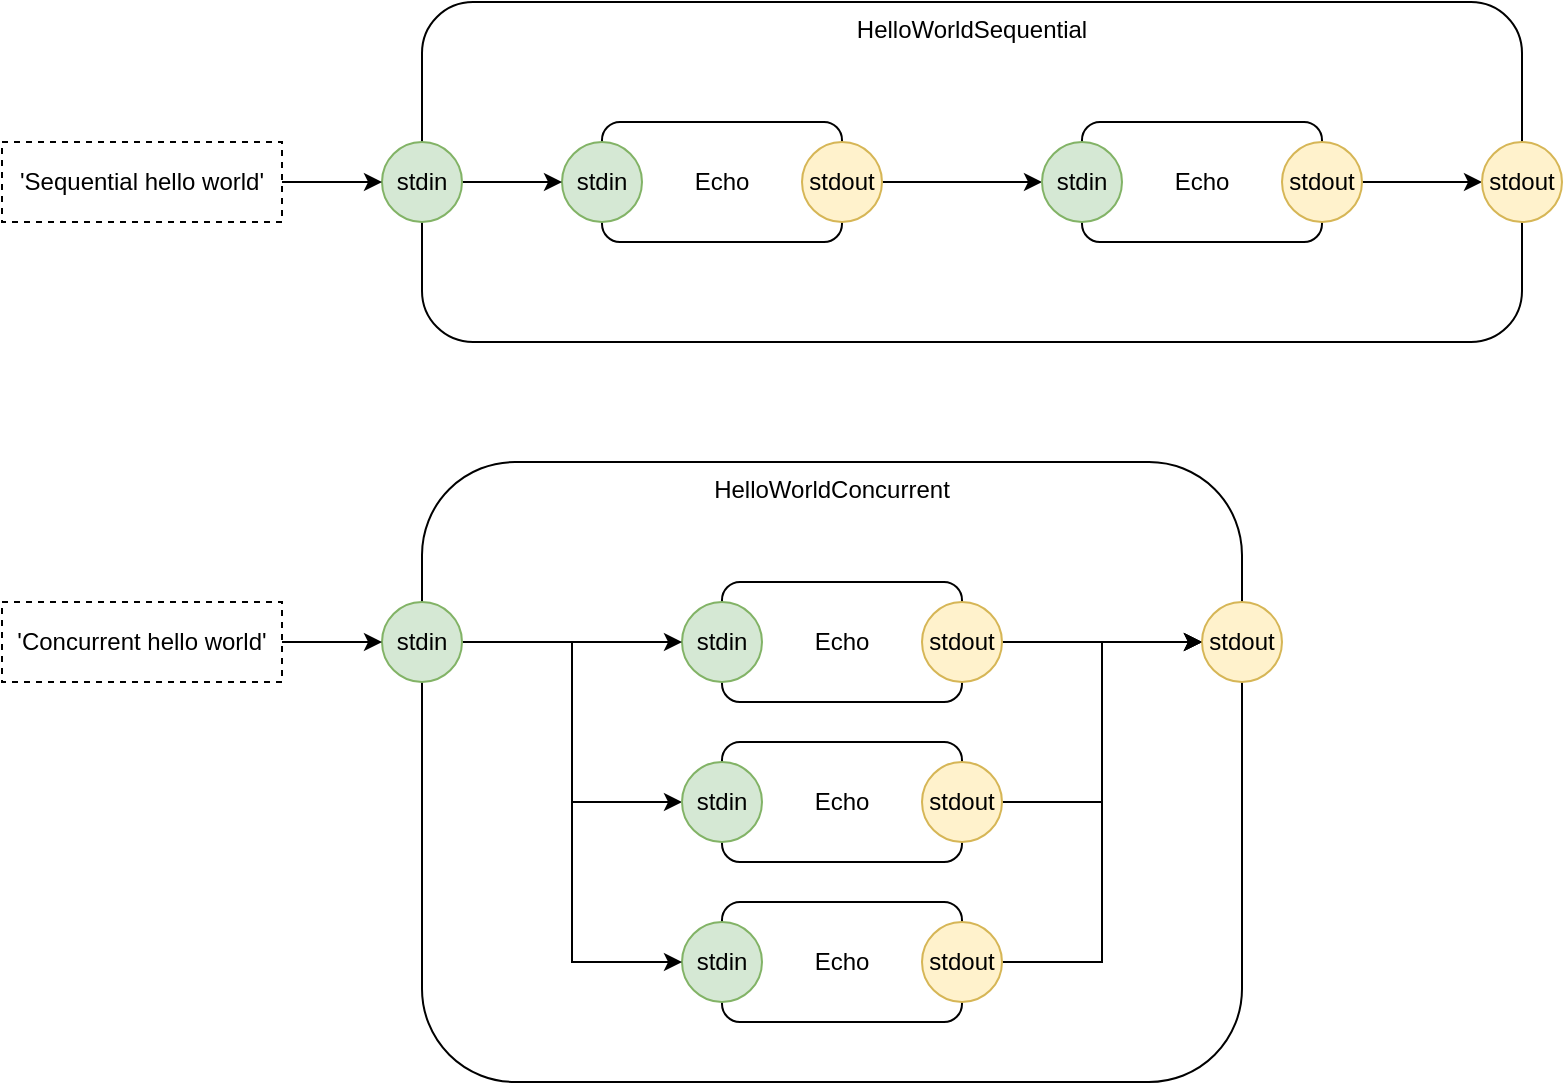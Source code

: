 <mxfile version="14.6.13" type="device" pages="7"><diagram name="Test" id="S9qWUdndKmgyGcqZXETM"><mxGraphModel dx="1106" dy="790" grid="1" gridSize="10" guides="1" tooltips="1" connect="1" arrows="1" fold="1" page="1" pageScale="1" pageWidth="1100" pageHeight="850" math="0" shadow="0"><root><mxCell id="S7GzD4bMbVer5dLZxwZx-0"/><mxCell id="S7GzD4bMbVer5dLZxwZx-1" parent="S7GzD4bMbVer5dLZxwZx-0"/><mxCell id="S7GzD4bMbVer5dLZxwZx-2" value="HelloWorldSequential" style="rounded=1;whiteSpace=wrap;html=1;verticalAlign=top;" vertex="1" parent="S7GzD4bMbVer5dLZxwZx-1"><mxGeometry x="220" y="250" width="550" height="170" as="geometry"/></mxCell><mxCell id="S7GzD4bMbVer5dLZxwZx-3" value="Echo" style="rounded=1;whiteSpace=wrap;html=1;" vertex="1" parent="S7GzD4bMbVer5dLZxwZx-1"><mxGeometry x="310" y="310" width="120" height="60" as="geometry"/></mxCell><mxCell id="S7GzD4bMbVer5dLZxwZx-4" value="Echo" style="rounded=1;whiteSpace=wrap;html=1;" vertex="1" parent="S7GzD4bMbVer5dLZxwZx-1"><mxGeometry x="550" y="310" width="120" height="60" as="geometry"/></mxCell><mxCell id="S7GzD4bMbVer5dLZxwZx-5" style="edgeStyle=orthogonalEdgeStyle;rounded=0;orthogonalLoop=1;jettySize=auto;html=1;exitX=1;exitY=0.5;exitDx=0;exitDy=0;entryX=0;entryY=0.5;entryDx=0;entryDy=0;" edge="1" parent="S7GzD4bMbVer5dLZxwZx-1" source="S7GzD4bMbVer5dLZxwZx-6" target="S7GzD4bMbVer5dLZxwZx-7"><mxGeometry relative="1" as="geometry"/></mxCell><mxCell id="S7GzD4bMbVer5dLZxwZx-6" value="stdout" style="ellipse;whiteSpace=wrap;html=1;aspect=fixed;fillColor=#fff2cc;strokeColor=#d6b656;" vertex="1" parent="S7GzD4bMbVer5dLZxwZx-1"><mxGeometry x="410" y="320" width="40" height="40" as="geometry"/></mxCell><mxCell id="S7GzD4bMbVer5dLZxwZx-7" value="stdin" style="ellipse;whiteSpace=wrap;html=1;aspect=fixed;fillColor=#d5e8d4;strokeColor=#82b366;" vertex="1" parent="S7GzD4bMbVer5dLZxwZx-1"><mxGeometry x="530" y="320" width="40" height="40" as="geometry"/></mxCell><mxCell id="S7GzD4bMbVer5dLZxwZx-8" value="stdin" style="ellipse;whiteSpace=wrap;html=1;aspect=fixed;fillColor=#d5e8d4;strokeColor=#82b366;" vertex="1" parent="S7GzD4bMbVer5dLZxwZx-1"><mxGeometry x="290" y="320" width="40" height="40" as="geometry"/></mxCell><mxCell id="S7GzD4bMbVer5dLZxwZx-9" style="edgeStyle=orthogonalEdgeStyle;rounded=0;orthogonalLoop=1;jettySize=auto;html=1;exitX=1;exitY=0.5;exitDx=0;exitDy=0;" edge="1" parent="S7GzD4bMbVer5dLZxwZx-1" source="S7GzD4bMbVer5dLZxwZx-10" target="S7GzD4bMbVer5dLZxwZx-11"><mxGeometry relative="1" as="geometry"/></mxCell><mxCell id="S7GzD4bMbVer5dLZxwZx-10" value="stdout" style="ellipse;whiteSpace=wrap;html=1;aspect=fixed;fillColor=#fff2cc;strokeColor=#d6b656;" vertex="1" parent="S7GzD4bMbVer5dLZxwZx-1"><mxGeometry x="650" y="320" width="40" height="40" as="geometry"/></mxCell><mxCell id="S7GzD4bMbVer5dLZxwZx-11" value="stdout" style="ellipse;whiteSpace=wrap;html=1;aspect=fixed;fillColor=#fff2cc;strokeColor=#d6b656;" vertex="1" parent="S7GzD4bMbVer5dLZxwZx-1"><mxGeometry x="750" y="320" width="40" height="40" as="geometry"/></mxCell><mxCell id="S7GzD4bMbVer5dLZxwZx-12" style="edgeStyle=orthogonalEdgeStyle;rounded=0;orthogonalLoop=1;jettySize=auto;html=1;exitX=1;exitY=0.5;exitDx=0;exitDy=0;entryX=0;entryY=0.5;entryDx=0;entryDy=0;" edge="1" parent="S7GzD4bMbVer5dLZxwZx-1" source="S7GzD4bMbVer5dLZxwZx-13" target="S7GzD4bMbVer5dLZxwZx-8"><mxGeometry relative="1" as="geometry"/></mxCell><mxCell id="S7GzD4bMbVer5dLZxwZx-13" value="stdin" style="ellipse;whiteSpace=wrap;html=1;aspect=fixed;fillColor=#d5e8d4;strokeColor=#82b366;" vertex="1" parent="S7GzD4bMbVer5dLZxwZx-1"><mxGeometry x="200" y="320" width="40" height="40" as="geometry"/></mxCell><mxCell id="P8VuKuNqBrmYd4J6UpWU-1" style="edgeStyle=orthogonalEdgeStyle;rounded=0;orthogonalLoop=1;jettySize=auto;html=1;exitX=1;exitY=0.5;exitDx=0;exitDy=0;entryX=0;entryY=0.5;entryDx=0;entryDy=0;" edge="1" parent="S7GzD4bMbVer5dLZxwZx-1" source="P8VuKuNqBrmYd4J6UpWU-0" target="S7GzD4bMbVer5dLZxwZx-13"><mxGeometry relative="1" as="geometry"/></mxCell><mxCell id="P8VuKuNqBrmYd4J6UpWU-0" value="'Sequential hello world'" style="rounded=0;whiteSpace=wrap;html=1;dashed=1;" vertex="1" parent="S7GzD4bMbVer5dLZxwZx-1"><mxGeometry x="10" y="320" width="140" height="40" as="geometry"/></mxCell><mxCell id="E2Fxu0gTgoXCDyobXKmz-0" value="HelloWorldConcurrent" style="rounded=1;whiteSpace=wrap;html=1;verticalAlign=top;" vertex="1" parent="S7GzD4bMbVer5dLZxwZx-1"><mxGeometry x="220" y="480" width="410" height="310" as="geometry"/></mxCell><mxCell id="E2Fxu0gTgoXCDyobXKmz-1" value="Echo" style="rounded=1;whiteSpace=wrap;html=1;" vertex="1" parent="S7GzD4bMbVer5dLZxwZx-1"><mxGeometry x="370" y="540" width="120" height="60" as="geometry"/></mxCell><mxCell id="E2Fxu0gTgoXCDyobXKmz-2" value="Echo" style="rounded=1;whiteSpace=wrap;html=1;" vertex="1" parent="S7GzD4bMbVer5dLZxwZx-1"><mxGeometry x="370" y="700" width="120" height="60" as="geometry"/></mxCell><mxCell id="E2Fxu0gTgoXCDyobXKmz-20" style="edgeStyle=orthogonalEdgeStyle;rounded=0;orthogonalLoop=1;jettySize=auto;html=1;exitX=1;exitY=0.5;exitDx=0;exitDy=0;entryX=0;entryY=0.5;entryDx=0;entryDy=0;" edge="1" parent="S7GzD4bMbVer5dLZxwZx-1" source="E2Fxu0gTgoXCDyobXKmz-4" target="E2Fxu0gTgoXCDyobXKmz-9"><mxGeometry relative="1" as="geometry"/></mxCell><mxCell id="E2Fxu0gTgoXCDyobXKmz-4" value="stdout" style="ellipse;whiteSpace=wrap;html=1;aspect=fixed;fillColor=#fff2cc;strokeColor=#d6b656;" vertex="1" parent="S7GzD4bMbVer5dLZxwZx-1"><mxGeometry x="470" y="550" width="40" height="40" as="geometry"/></mxCell><mxCell id="E2Fxu0gTgoXCDyobXKmz-5" value="stdin" style="ellipse;whiteSpace=wrap;html=1;aspect=fixed;fillColor=#d5e8d4;strokeColor=#82b366;" vertex="1" parent="S7GzD4bMbVer5dLZxwZx-1"><mxGeometry x="350" y="710" width="40" height="40" as="geometry"/></mxCell><mxCell id="E2Fxu0gTgoXCDyobXKmz-6" value="stdin" style="ellipse;whiteSpace=wrap;html=1;aspect=fixed;fillColor=#d5e8d4;strokeColor=#82b366;" vertex="1" parent="S7GzD4bMbVer5dLZxwZx-1"><mxGeometry x="350" y="550" width="40" height="40" as="geometry"/></mxCell><mxCell id="E2Fxu0gTgoXCDyobXKmz-23" style="edgeStyle=orthogonalEdgeStyle;rounded=0;orthogonalLoop=1;jettySize=auto;html=1;exitX=1;exitY=0.5;exitDx=0;exitDy=0;entryX=0;entryY=0.5;entryDx=0;entryDy=0;" edge="1" parent="S7GzD4bMbVer5dLZxwZx-1" source="E2Fxu0gTgoXCDyobXKmz-8" target="E2Fxu0gTgoXCDyobXKmz-9"><mxGeometry relative="1" as="geometry"/></mxCell><mxCell id="E2Fxu0gTgoXCDyobXKmz-8" value="stdout" style="ellipse;whiteSpace=wrap;html=1;aspect=fixed;fillColor=#fff2cc;strokeColor=#d6b656;" vertex="1" parent="S7GzD4bMbVer5dLZxwZx-1"><mxGeometry x="470" y="710" width="40" height="40" as="geometry"/></mxCell><mxCell id="E2Fxu0gTgoXCDyobXKmz-9" value="stdout" style="ellipse;whiteSpace=wrap;html=1;aspect=fixed;fillColor=#fff2cc;strokeColor=#d6b656;" vertex="1" parent="S7GzD4bMbVer5dLZxwZx-1"><mxGeometry x="610" y="550" width="40" height="40" as="geometry"/></mxCell><mxCell id="E2Fxu0gTgoXCDyobXKmz-10" style="edgeStyle=orthogonalEdgeStyle;rounded=0;orthogonalLoop=1;jettySize=auto;html=1;exitX=1;exitY=0.5;exitDx=0;exitDy=0;entryX=0;entryY=0.5;entryDx=0;entryDy=0;" edge="1" parent="S7GzD4bMbVer5dLZxwZx-1" source="E2Fxu0gTgoXCDyobXKmz-11" target="E2Fxu0gTgoXCDyobXKmz-6"><mxGeometry relative="1" as="geometry"/></mxCell><mxCell id="E2Fxu0gTgoXCDyobXKmz-18" style="edgeStyle=orthogonalEdgeStyle;rounded=0;orthogonalLoop=1;jettySize=auto;html=1;exitX=1;exitY=0.5;exitDx=0;exitDy=0;entryX=0;entryY=0.5;entryDx=0;entryDy=0;" edge="1" parent="S7GzD4bMbVer5dLZxwZx-1" source="E2Fxu0gTgoXCDyobXKmz-11" target="E2Fxu0gTgoXCDyobXKmz-15"><mxGeometry relative="1" as="geometry"/></mxCell><mxCell id="E2Fxu0gTgoXCDyobXKmz-19" style="edgeStyle=orthogonalEdgeStyle;rounded=0;orthogonalLoop=1;jettySize=auto;html=1;exitX=1;exitY=0.5;exitDx=0;exitDy=0;entryX=0;entryY=0.5;entryDx=0;entryDy=0;" edge="1" parent="S7GzD4bMbVer5dLZxwZx-1" source="E2Fxu0gTgoXCDyobXKmz-11" target="E2Fxu0gTgoXCDyobXKmz-5"><mxGeometry relative="1" as="geometry"/></mxCell><mxCell id="E2Fxu0gTgoXCDyobXKmz-11" value="stdin" style="ellipse;whiteSpace=wrap;html=1;aspect=fixed;fillColor=#d5e8d4;strokeColor=#82b366;" vertex="1" parent="S7GzD4bMbVer5dLZxwZx-1"><mxGeometry x="200" y="550" width="40" height="40" as="geometry"/></mxCell><mxCell id="E2Fxu0gTgoXCDyobXKmz-12" style="edgeStyle=orthogonalEdgeStyle;rounded=0;orthogonalLoop=1;jettySize=auto;html=1;exitX=1;exitY=0.5;exitDx=0;exitDy=0;entryX=0;entryY=0.5;entryDx=0;entryDy=0;" edge="1" parent="S7GzD4bMbVer5dLZxwZx-1" source="E2Fxu0gTgoXCDyobXKmz-13" target="E2Fxu0gTgoXCDyobXKmz-11"><mxGeometry relative="1" as="geometry"/></mxCell><mxCell id="E2Fxu0gTgoXCDyobXKmz-13" value="'Concurrent hello world'" style="rounded=0;whiteSpace=wrap;html=1;dashed=1;" vertex="1" parent="S7GzD4bMbVer5dLZxwZx-1"><mxGeometry x="10" y="550" width="140" height="40" as="geometry"/></mxCell><mxCell id="E2Fxu0gTgoXCDyobXKmz-14" value="Echo" style="rounded=1;whiteSpace=wrap;html=1;" vertex="1" parent="S7GzD4bMbVer5dLZxwZx-1"><mxGeometry x="370" y="620" width="120" height="60" as="geometry"/></mxCell><mxCell id="E2Fxu0gTgoXCDyobXKmz-15" value="stdin" style="ellipse;whiteSpace=wrap;html=1;aspect=fixed;fillColor=#d5e8d4;strokeColor=#82b366;" vertex="1" parent="S7GzD4bMbVer5dLZxwZx-1"><mxGeometry x="350" y="630" width="40" height="40" as="geometry"/></mxCell><mxCell id="E2Fxu0gTgoXCDyobXKmz-21" style="edgeStyle=orthogonalEdgeStyle;rounded=0;orthogonalLoop=1;jettySize=auto;html=1;exitX=1;exitY=0.5;exitDx=0;exitDy=0;entryX=0;entryY=0.5;entryDx=0;entryDy=0;" edge="1" parent="S7GzD4bMbVer5dLZxwZx-1" source="E2Fxu0gTgoXCDyobXKmz-17" target="E2Fxu0gTgoXCDyobXKmz-9"><mxGeometry relative="1" as="geometry"/></mxCell><mxCell id="E2Fxu0gTgoXCDyobXKmz-17" value="stdout" style="ellipse;whiteSpace=wrap;html=1;aspect=fixed;fillColor=#fff2cc;strokeColor=#d6b656;" vertex="1" parent="S7GzD4bMbVer5dLZxwZx-1"><mxGeometry x="470" y="630" width="40" height="40" as="geometry"/></mxCell></root></mxGraphModel></diagram><diagram name="Names" id="NEMzGfSrYfhvvoDMY27w"><mxGraphModel dx="1106" dy="790" grid="1" gridSize="10" guides="1" tooltips="1" connect="1" arrows="1" fold="1" page="1" pageScale="1" pageWidth="1100" pageHeight="850" math="0" shadow="0"><root><mxCell id="xSJnmEnf1LQ816OdI6jd-0"/><mxCell id="xSJnmEnf1LQ816OdI6jd-1" parent="xSJnmEnf1LQ816OdI6jd-0"/><mxCell id="xSJnmEnf1LQ816OdI6jd-2" value="HelloWorldSequential" style="rounded=1;whiteSpace=wrap;html=1;verticalAlign=top;" vertex="1" parent="xSJnmEnf1LQ816OdI6jd-1"><mxGeometry x="220" y="250" width="550" height="170" as="geometry"/></mxCell><mxCell id="xSJnmEnf1LQ816OdI6jd-3" value="hw-e1" style="rounded=1;whiteSpace=wrap;html=1;" vertex="1" parent="xSJnmEnf1LQ816OdI6jd-1"><mxGeometry x="310" y="310" width="120" height="60" as="geometry"/></mxCell><mxCell id="xSJnmEnf1LQ816OdI6jd-4" value="hw-e2" style="rounded=1;whiteSpace=wrap;html=1;" vertex="1" parent="xSJnmEnf1LQ816OdI6jd-1"><mxGeometry x="550" y="310" width="120" height="60" as="geometry"/></mxCell><mxCell id="xSJnmEnf1LQ816OdI6jd-5" style="edgeStyle=orthogonalEdgeStyle;rounded=0;orthogonalLoop=1;jettySize=auto;html=1;exitX=1;exitY=0.5;exitDx=0;exitDy=0;entryX=0;entryY=0.5;entryDx=0;entryDy=0;" edge="1" parent="xSJnmEnf1LQ816OdI6jd-1" source="xSJnmEnf1LQ816OdI6jd-6" target="xSJnmEnf1LQ816OdI6jd-7"><mxGeometry relative="1" as="geometry"/></mxCell><mxCell id="xSJnmEnf1LQ816OdI6jd-6" value="stdout" style="ellipse;whiteSpace=wrap;html=1;aspect=fixed;fillColor=#fff2cc;strokeColor=#d6b656;" vertex="1" parent="xSJnmEnf1LQ816OdI6jd-1"><mxGeometry x="410" y="320" width="40" height="40" as="geometry"/></mxCell><mxCell id="xSJnmEnf1LQ816OdI6jd-7" value="stdin" style="ellipse;whiteSpace=wrap;html=1;aspect=fixed;fillColor=#d5e8d4;strokeColor=#82b366;" vertex="1" parent="xSJnmEnf1LQ816OdI6jd-1"><mxGeometry x="530" y="320" width="40" height="40" as="geometry"/></mxCell><mxCell id="xSJnmEnf1LQ816OdI6jd-8" value="stdin" style="ellipse;whiteSpace=wrap;html=1;aspect=fixed;fillColor=#d5e8d4;strokeColor=#82b366;" vertex="1" parent="xSJnmEnf1LQ816OdI6jd-1"><mxGeometry x="290" y="320" width="40" height="40" as="geometry"/></mxCell><mxCell id="xSJnmEnf1LQ816OdI6jd-9" style="edgeStyle=orthogonalEdgeStyle;rounded=0;orthogonalLoop=1;jettySize=auto;html=1;exitX=1;exitY=0.5;exitDx=0;exitDy=0;" edge="1" parent="xSJnmEnf1LQ816OdI6jd-1" source="xSJnmEnf1LQ816OdI6jd-10" target="xSJnmEnf1LQ816OdI6jd-11"><mxGeometry relative="1" as="geometry"/></mxCell><mxCell id="xSJnmEnf1LQ816OdI6jd-10" value="stdout" style="ellipse;whiteSpace=wrap;html=1;aspect=fixed;fillColor=#fff2cc;strokeColor=#d6b656;" vertex="1" parent="xSJnmEnf1LQ816OdI6jd-1"><mxGeometry x="650" y="320" width="40" height="40" as="geometry"/></mxCell><mxCell id="xSJnmEnf1LQ816OdI6jd-11" value="stdout" style="ellipse;whiteSpace=wrap;html=1;aspect=fixed;fillColor=#fff2cc;strokeColor=#d6b656;" vertex="1" parent="xSJnmEnf1LQ816OdI6jd-1"><mxGeometry x="750" y="320" width="40" height="40" as="geometry"/></mxCell><mxCell id="xSJnmEnf1LQ816OdI6jd-12" style="edgeStyle=orthogonalEdgeStyle;rounded=0;orthogonalLoop=1;jettySize=auto;html=1;exitX=1;exitY=0.5;exitDx=0;exitDy=0;entryX=0;entryY=0.5;entryDx=0;entryDy=0;" edge="1" parent="xSJnmEnf1LQ816OdI6jd-1" source="xSJnmEnf1LQ816OdI6jd-13" target="xSJnmEnf1LQ816OdI6jd-8"><mxGeometry relative="1" as="geometry"/></mxCell><mxCell id="xSJnmEnf1LQ816OdI6jd-13" value="stdin" style="ellipse;whiteSpace=wrap;html=1;aspect=fixed;fillColor=#d5e8d4;strokeColor=#82b366;" vertex="1" parent="xSJnmEnf1LQ816OdI6jd-1"><mxGeometry x="200" y="320" width="40" height="40" as="geometry"/></mxCell><mxCell id="xSJnmEnf1LQ816OdI6jd-16" value="HelloWorldConcurrent" style="rounded=1;whiteSpace=wrap;html=1;verticalAlign=top;" vertex="1" parent="xSJnmEnf1LQ816OdI6jd-1"><mxGeometry x="220" y="480" width="410" height="310" as="geometry"/></mxCell><mxCell id="xSJnmEnf1LQ816OdI6jd-17" value="hw-c1" style="rounded=1;whiteSpace=wrap;html=1;" vertex="1" parent="xSJnmEnf1LQ816OdI6jd-1"><mxGeometry x="370" y="540" width="120" height="60" as="geometry"/></mxCell><mxCell id="xSJnmEnf1LQ816OdI6jd-18" value="hw-c3" style="rounded=1;whiteSpace=wrap;html=1;" vertex="1" parent="xSJnmEnf1LQ816OdI6jd-1"><mxGeometry x="370" y="700" width="120" height="60" as="geometry"/></mxCell><mxCell id="xSJnmEnf1LQ816OdI6jd-19" style="edgeStyle=orthogonalEdgeStyle;rounded=0;orthogonalLoop=1;jettySize=auto;html=1;exitX=1;exitY=0.5;exitDx=0;exitDy=0;entryX=0;entryY=0.5;entryDx=0;entryDy=0;" edge="1" parent="xSJnmEnf1LQ816OdI6jd-1" source="xSJnmEnf1LQ816OdI6jd-20" target="xSJnmEnf1LQ816OdI6jd-25"><mxGeometry relative="1" as="geometry"/></mxCell><mxCell id="xSJnmEnf1LQ816OdI6jd-20" value="stdout" style="ellipse;whiteSpace=wrap;html=1;aspect=fixed;fillColor=#fff2cc;strokeColor=#d6b656;" vertex="1" parent="xSJnmEnf1LQ816OdI6jd-1"><mxGeometry x="470" y="550" width="40" height="40" as="geometry"/></mxCell><mxCell id="xSJnmEnf1LQ816OdI6jd-21" value="stdin" style="ellipse;whiteSpace=wrap;html=1;aspect=fixed;fillColor=#d5e8d4;strokeColor=#82b366;" vertex="1" parent="xSJnmEnf1LQ816OdI6jd-1"><mxGeometry x="350" y="710" width="40" height="40" as="geometry"/></mxCell><mxCell id="xSJnmEnf1LQ816OdI6jd-22" value="stdin" style="ellipse;whiteSpace=wrap;html=1;aspect=fixed;fillColor=#d5e8d4;strokeColor=#82b366;" vertex="1" parent="xSJnmEnf1LQ816OdI6jd-1"><mxGeometry x="350" y="550" width="40" height="40" as="geometry"/></mxCell><mxCell id="xSJnmEnf1LQ816OdI6jd-23" style="edgeStyle=orthogonalEdgeStyle;rounded=0;orthogonalLoop=1;jettySize=auto;html=1;exitX=1;exitY=0.5;exitDx=0;exitDy=0;entryX=0;entryY=0.5;entryDx=0;entryDy=0;" edge="1" parent="xSJnmEnf1LQ816OdI6jd-1" source="xSJnmEnf1LQ816OdI6jd-24" target="xSJnmEnf1LQ816OdI6jd-25"><mxGeometry relative="1" as="geometry"/></mxCell><mxCell id="xSJnmEnf1LQ816OdI6jd-24" value="stdout" style="ellipse;whiteSpace=wrap;html=1;aspect=fixed;fillColor=#fff2cc;strokeColor=#d6b656;" vertex="1" parent="xSJnmEnf1LQ816OdI6jd-1"><mxGeometry x="470" y="710" width="40" height="40" as="geometry"/></mxCell><mxCell id="xSJnmEnf1LQ816OdI6jd-25" value="stdout" style="ellipse;whiteSpace=wrap;html=1;aspect=fixed;fillColor=#fff2cc;strokeColor=#d6b656;" vertex="1" parent="xSJnmEnf1LQ816OdI6jd-1"><mxGeometry x="610" y="550" width="40" height="40" as="geometry"/></mxCell><mxCell id="xSJnmEnf1LQ816OdI6jd-26" style="edgeStyle=orthogonalEdgeStyle;rounded=0;orthogonalLoop=1;jettySize=auto;html=1;exitX=1;exitY=0.5;exitDx=0;exitDy=0;entryX=0;entryY=0.5;entryDx=0;entryDy=0;" edge="1" parent="xSJnmEnf1LQ816OdI6jd-1" source="xSJnmEnf1LQ816OdI6jd-29" target="xSJnmEnf1LQ816OdI6jd-22"><mxGeometry relative="1" as="geometry"/></mxCell><mxCell id="xSJnmEnf1LQ816OdI6jd-27" style="edgeStyle=orthogonalEdgeStyle;rounded=0;orthogonalLoop=1;jettySize=auto;html=1;exitX=1;exitY=0.5;exitDx=0;exitDy=0;entryX=0;entryY=0.5;entryDx=0;entryDy=0;" edge="1" parent="xSJnmEnf1LQ816OdI6jd-1" source="xSJnmEnf1LQ816OdI6jd-29" target="xSJnmEnf1LQ816OdI6jd-33"><mxGeometry relative="1" as="geometry"/></mxCell><mxCell id="xSJnmEnf1LQ816OdI6jd-28" style="edgeStyle=orthogonalEdgeStyle;rounded=0;orthogonalLoop=1;jettySize=auto;html=1;exitX=1;exitY=0.5;exitDx=0;exitDy=0;entryX=0;entryY=0.5;entryDx=0;entryDy=0;" edge="1" parent="xSJnmEnf1LQ816OdI6jd-1" source="xSJnmEnf1LQ816OdI6jd-29" target="xSJnmEnf1LQ816OdI6jd-21"><mxGeometry relative="1" as="geometry"/></mxCell><mxCell id="xSJnmEnf1LQ816OdI6jd-29" value="stdin" style="ellipse;whiteSpace=wrap;html=1;aspect=fixed;fillColor=#d5e8d4;strokeColor=#82b366;" vertex="1" parent="xSJnmEnf1LQ816OdI6jd-1"><mxGeometry x="200" y="550" width="40" height="40" as="geometry"/></mxCell><mxCell id="xSJnmEnf1LQ816OdI6jd-32" value="hw-c2" style="rounded=1;whiteSpace=wrap;html=1;" vertex="1" parent="xSJnmEnf1LQ816OdI6jd-1"><mxGeometry x="370" y="620" width="120" height="60" as="geometry"/></mxCell><mxCell id="xSJnmEnf1LQ816OdI6jd-33" value="stdin" style="ellipse;whiteSpace=wrap;html=1;aspect=fixed;fillColor=#d5e8d4;strokeColor=#82b366;" vertex="1" parent="xSJnmEnf1LQ816OdI6jd-1"><mxGeometry x="350" y="630" width="40" height="40" as="geometry"/></mxCell><mxCell id="xSJnmEnf1LQ816OdI6jd-34" style="edgeStyle=orthogonalEdgeStyle;rounded=0;orthogonalLoop=1;jettySize=auto;html=1;exitX=1;exitY=0.5;exitDx=0;exitDy=0;entryX=0;entryY=0.5;entryDx=0;entryDy=0;" edge="1" parent="xSJnmEnf1LQ816OdI6jd-1" source="xSJnmEnf1LQ816OdI6jd-35" target="xSJnmEnf1LQ816OdI6jd-25"><mxGeometry relative="1" as="geometry"/></mxCell><mxCell id="xSJnmEnf1LQ816OdI6jd-35" value="stdout" style="ellipse;whiteSpace=wrap;html=1;aspect=fixed;fillColor=#fff2cc;strokeColor=#d6b656;" vertex="1" parent="xSJnmEnf1LQ816OdI6jd-1"><mxGeometry x="470" y="630" width="40" height="40" as="geometry"/></mxCell></root></mxGraphModel></diagram><diagram name="Container" id="ppdWVmQjw3_WyNztlKkV"><mxGraphModel dx="1106" dy="790" grid="1" gridSize="10" guides="1" tooltips="1" connect="1" arrows="1" fold="1" page="1" pageScale="1" pageWidth="1100" pageHeight="850" math="0" shadow="0"><root><mxCell id="sJaXtTEWkVTxV-tvnyOh-0"/><mxCell id="sJaXtTEWkVTxV-tvnyOh-1" parent="sJaXtTEWkVTxV-tvnyOh-0"/><mxCell id="sJaXtTEWkVTxV-tvnyOh-2" value="HelloWorldSequential" style="rounded=1;whiteSpace=wrap;html=1;verticalAlign=top;" vertex="1" parent="sJaXtTEWkVTxV-tvnyOh-1"><mxGeometry x="70" y="100" width="550" height="170" as="geometry"/></mxCell><mxCell id="sJaXtTEWkVTxV-tvnyOh-3" value="Echo" style="rounded=1;whiteSpace=wrap;html=1;" vertex="1" parent="sJaXtTEWkVTxV-tvnyOh-1"><mxGeometry x="160" y="160" width="120" height="60" as="geometry"/></mxCell><mxCell id="sJaXtTEWkVTxV-tvnyOh-4" value="Echo" style="rounded=1;whiteSpace=wrap;html=1;" vertex="1" parent="sJaXtTEWkVTxV-tvnyOh-1"><mxGeometry x="400" y="160" width="120" height="60" as="geometry"/></mxCell><mxCell id="sJaXtTEWkVTxV-tvnyOh-5" style="edgeStyle=orthogonalEdgeStyle;rounded=0;orthogonalLoop=1;jettySize=auto;html=1;exitX=1;exitY=0.5;exitDx=0;exitDy=0;entryX=0;entryY=0.5;entryDx=0;entryDy=0;" edge="1" parent="sJaXtTEWkVTxV-tvnyOh-1" source="sJaXtTEWkVTxV-tvnyOh-6" target="sJaXtTEWkVTxV-tvnyOh-7"><mxGeometry relative="1" as="geometry"/></mxCell><mxCell id="sJaXtTEWkVTxV-tvnyOh-6" value="stdout" style="ellipse;whiteSpace=wrap;html=1;aspect=fixed;fillColor=#fff2cc;strokeColor=#d6b656;" vertex="1" parent="sJaXtTEWkVTxV-tvnyOh-1"><mxGeometry x="260" y="170" width="40" height="40" as="geometry"/></mxCell><mxCell id="sJaXtTEWkVTxV-tvnyOh-7" value="stdin" style="ellipse;whiteSpace=wrap;html=1;aspect=fixed;fillColor=#d5e8d4;strokeColor=#82b366;" vertex="1" parent="sJaXtTEWkVTxV-tvnyOh-1"><mxGeometry x="380" y="170" width="40" height="40" as="geometry"/></mxCell><mxCell id="sJaXtTEWkVTxV-tvnyOh-8" value="stdin" style="ellipse;whiteSpace=wrap;html=1;aspect=fixed;fillColor=#d5e8d4;strokeColor=#82b366;" vertex="1" parent="sJaXtTEWkVTxV-tvnyOh-1"><mxGeometry x="140" y="170" width="40" height="40" as="geometry"/></mxCell><mxCell id="sJaXtTEWkVTxV-tvnyOh-9" style="edgeStyle=orthogonalEdgeStyle;rounded=0;orthogonalLoop=1;jettySize=auto;html=1;exitX=1;exitY=0.5;exitDx=0;exitDy=0;" edge="1" parent="sJaXtTEWkVTxV-tvnyOh-1" source="sJaXtTEWkVTxV-tvnyOh-10" target="sJaXtTEWkVTxV-tvnyOh-11"><mxGeometry relative="1" as="geometry"/></mxCell><mxCell id="sJaXtTEWkVTxV-tvnyOh-10" value="stdout" style="ellipse;whiteSpace=wrap;html=1;aspect=fixed;fillColor=#fff2cc;strokeColor=#d6b656;" vertex="1" parent="sJaXtTEWkVTxV-tvnyOh-1"><mxGeometry x="500" y="170" width="40" height="40" as="geometry"/></mxCell><mxCell id="sJaXtTEWkVTxV-tvnyOh-11" value="stdout" style="ellipse;whiteSpace=wrap;html=1;aspect=fixed;fillColor=#fff2cc;strokeColor=#d6b656;" vertex="1" parent="sJaXtTEWkVTxV-tvnyOh-1"><mxGeometry x="600" y="170" width="40" height="40" as="geometry"/></mxCell><mxCell id="sJaXtTEWkVTxV-tvnyOh-12" style="edgeStyle=orthogonalEdgeStyle;rounded=0;orthogonalLoop=1;jettySize=auto;html=1;exitX=1;exitY=0.5;exitDx=0;exitDy=0;entryX=0;entryY=0.5;entryDx=0;entryDy=0;" edge="1" parent="sJaXtTEWkVTxV-tvnyOh-1" source="sJaXtTEWkVTxV-tvnyOh-13" target="sJaXtTEWkVTxV-tvnyOh-8"><mxGeometry relative="1" as="geometry"/></mxCell><mxCell id="sJaXtTEWkVTxV-tvnyOh-13" value="stdin" style="ellipse;whiteSpace=wrap;html=1;aspect=fixed;fillColor=#d5e8d4;strokeColor=#82b366;" vertex="1" parent="sJaXtTEWkVTxV-tvnyOh-1"><mxGeometry x="50" y="170" width="40" height="40" as="geometry"/></mxCell><mxCell id="K2mQOzQhjAJAU2Gd4BFA-0" value="" style="shape=curlyBracket;whiteSpace=wrap;html=1;rounded=1;flipH=1;rotation=90;" vertex="1" parent="sJaXtTEWkVTxV-tvnyOh-1"><mxGeometry x="335" y="55" width="20" height="560" as="geometry"/></mxCell><mxCell id="K2mQOzQhjAJAU2Gd4BFA-1" value="Container&lt;br&gt;(HelloWorldSequential)" style="rounded=0;whiteSpace=wrap;html=1;strokeColor=none;" vertex="1" parent="sJaXtTEWkVTxV-tvnyOh-1"><mxGeometry x="285" y="360" width="120" height="30" as="geometry"/></mxCell></root></mxGraphModel></diagram><diagram name="Leaf" id="ksk1kM6mT0ksrqnNyzfZ"><mxGraphModel dx="1106" dy="790" grid="1" gridSize="10" guides="1" tooltips="1" connect="1" arrows="1" fold="1" page="1" pageScale="1" pageWidth="1100" pageHeight="850" math="0" shadow="0"><root><mxCell id="DjdIGCMCijNO9jvKDJGu-0"/><mxCell id="DjdIGCMCijNO9jvKDJGu-1" parent="DjdIGCMCijNO9jvKDJGu-0"/><mxCell id="DjdIGCMCijNO9jvKDJGu-2" value="HelloWorldSequential" style="rounded=1;whiteSpace=wrap;html=1;verticalAlign=top;" vertex="1" parent="DjdIGCMCijNO9jvKDJGu-1"><mxGeometry x="70" y="100" width="550" height="170" as="geometry"/></mxCell><mxCell id="DjdIGCMCijNO9jvKDJGu-3" value="Echo" style="rounded=1;whiteSpace=wrap;html=1;" vertex="1" parent="DjdIGCMCijNO9jvKDJGu-1"><mxGeometry x="160" y="160" width="120" height="60" as="geometry"/></mxCell><mxCell id="DjdIGCMCijNO9jvKDJGu-4" value="Echo" style="rounded=1;whiteSpace=wrap;html=1;" vertex="1" parent="DjdIGCMCijNO9jvKDJGu-1"><mxGeometry x="400" y="160" width="120" height="60" as="geometry"/></mxCell><mxCell id="DjdIGCMCijNO9jvKDJGu-5" style="edgeStyle=orthogonalEdgeStyle;rounded=0;orthogonalLoop=1;jettySize=auto;html=1;exitX=1;exitY=0.5;exitDx=0;exitDy=0;entryX=0;entryY=0.5;entryDx=0;entryDy=0;" edge="1" parent="DjdIGCMCijNO9jvKDJGu-1" source="DjdIGCMCijNO9jvKDJGu-6" target="DjdIGCMCijNO9jvKDJGu-7"><mxGeometry relative="1" as="geometry"/></mxCell><mxCell id="DjdIGCMCijNO9jvKDJGu-6" value="stdout" style="ellipse;whiteSpace=wrap;html=1;aspect=fixed;fillColor=#fff2cc;strokeColor=#d6b656;" vertex="1" parent="DjdIGCMCijNO9jvKDJGu-1"><mxGeometry x="260" y="170" width="40" height="40" as="geometry"/></mxCell><mxCell id="DjdIGCMCijNO9jvKDJGu-7" value="stdin" style="ellipse;whiteSpace=wrap;html=1;aspect=fixed;fillColor=#d5e8d4;strokeColor=#82b366;" vertex="1" parent="DjdIGCMCijNO9jvKDJGu-1"><mxGeometry x="380" y="170" width="40" height="40" as="geometry"/></mxCell><mxCell id="DjdIGCMCijNO9jvKDJGu-8" value="stdin" style="ellipse;whiteSpace=wrap;html=1;aspect=fixed;fillColor=#d5e8d4;strokeColor=#82b366;" vertex="1" parent="DjdIGCMCijNO9jvKDJGu-1"><mxGeometry x="140" y="170" width="40" height="40" as="geometry"/></mxCell><mxCell id="DjdIGCMCijNO9jvKDJGu-9" style="edgeStyle=orthogonalEdgeStyle;rounded=0;orthogonalLoop=1;jettySize=auto;html=1;exitX=1;exitY=0.5;exitDx=0;exitDy=0;" edge="1" parent="DjdIGCMCijNO9jvKDJGu-1" source="DjdIGCMCijNO9jvKDJGu-10" target="DjdIGCMCijNO9jvKDJGu-11"><mxGeometry relative="1" as="geometry"/></mxCell><mxCell id="DjdIGCMCijNO9jvKDJGu-10" value="stdout" style="ellipse;whiteSpace=wrap;html=1;aspect=fixed;fillColor=#fff2cc;strokeColor=#d6b656;" vertex="1" parent="DjdIGCMCijNO9jvKDJGu-1"><mxGeometry x="500" y="170" width="40" height="40" as="geometry"/></mxCell><mxCell id="DjdIGCMCijNO9jvKDJGu-11" value="stdout" style="ellipse;whiteSpace=wrap;html=1;aspect=fixed;fillColor=#fff2cc;strokeColor=#d6b656;" vertex="1" parent="DjdIGCMCijNO9jvKDJGu-1"><mxGeometry x="600" y="170" width="40" height="40" as="geometry"/></mxCell><mxCell id="DjdIGCMCijNO9jvKDJGu-12" style="edgeStyle=orthogonalEdgeStyle;rounded=0;orthogonalLoop=1;jettySize=auto;html=1;exitX=1;exitY=0.5;exitDx=0;exitDy=0;entryX=0;entryY=0.5;entryDx=0;entryDy=0;" edge="1" parent="DjdIGCMCijNO9jvKDJGu-1" source="DjdIGCMCijNO9jvKDJGu-13" target="DjdIGCMCijNO9jvKDJGu-8"><mxGeometry relative="1" as="geometry"/></mxCell><mxCell id="DjdIGCMCijNO9jvKDJGu-13" value="stdin" style="ellipse;whiteSpace=wrap;html=1;aspect=fixed;fillColor=#d5e8d4;strokeColor=#82b366;" vertex="1" parent="DjdIGCMCijNO9jvKDJGu-1"><mxGeometry x="50" y="170" width="40" height="40" as="geometry"/></mxCell><mxCell id="DjdIGCMCijNO9jvKDJGu-14" value="" style="shape=curlyBracket;whiteSpace=wrap;html=1;rounded=1;flipH=1;rotation=90;" vertex="1" parent="DjdIGCMCijNO9jvKDJGu-1"><mxGeometry x="208.75" y="276.25" width="20" height="117.5" as="geometry"/></mxCell><mxCell id="DjdIGCMCijNO9jvKDJGu-15" value="Leaf&lt;br&gt;(Echo)" style="rounded=0;whiteSpace=wrap;html=1;strokeColor=none;" vertex="1" parent="DjdIGCMCijNO9jvKDJGu-1"><mxGeometry x="160" y="360" width="120" height="30" as="geometry"/></mxCell><mxCell id="DjdIGCMCijNO9jvKDJGu-16" value="" style="shape=curlyBracket;whiteSpace=wrap;html=1;rounded=1;flipH=1;rotation=90;" vertex="1" parent="DjdIGCMCijNO9jvKDJGu-1"><mxGeometry x="448.75" y="276.25" width="20" height="117.5" as="geometry"/></mxCell><mxCell id="DjdIGCMCijNO9jvKDJGu-17" value="Leaf&lt;br&gt;(Echo)" style="rounded=0;whiteSpace=wrap;html=1;strokeColor=none;" vertex="1" parent="DjdIGCMCijNO9jvKDJGu-1"><mxGeometry x="400" y="360" width="120" height="30" as="geometry"/></mxCell></root></mxGraphModel></diagram><diagram name="Connection Types" id="Cw38RW5t9lPxtiZH4N2R"><mxGraphModel dx="1106" dy="790" grid="1" gridSize="10" guides="1" tooltips="1" connect="1" arrows="1" fold="1" page="1" pageScale="1" pageWidth="1100" pageHeight="850" math="0" shadow="0"><root><mxCell id="bH_k7hfnkdPHL2g7cdze-0"/><mxCell id="bH_k7hfnkdPHL2g7cdze-1" parent="bH_k7hfnkdPHL2g7cdze-0"/><mxCell id="bH_k7hfnkdPHL2g7cdze-2" value="HelloWorldSequential" style="rounded=1;whiteSpace=wrap;html=1;verticalAlign=top;" vertex="1" parent="bH_k7hfnkdPHL2g7cdze-1"><mxGeometry x="70" y="100" width="550" height="170" as="geometry"/></mxCell><mxCell id="bH_k7hfnkdPHL2g7cdze-3" value="Echo" style="rounded=1;whiteSpace=wrap;html=1;" vertex="1" parent="bH_k7hfnkdPHL2g7cdze-1"><mxGeometry x="160" y="160" width="120" height="60" as="geometry"/></mxCell><mxCell id="bH_k7hfnkdPHL2g7cdze-4" value="Echo" style="rounded=1;whiteSpace=wrap;html=1;" vertex="1" parent="bH_k7hfnkdPHL2g7cdze-1"><mxGeometry x="400" y="160" width="120" height="60" as="geometry"/></mxCell><mxCell id="bH_k7hfnkdPHL2g7cdze-5" style="edgeStyle=orthogonalEdgeStyle;rounded=0;orthogonalLoop=1;jettySize=auto;html=1;exitX=1;exitY=0.5;exitDx=0;exitDy=0;entryX=0;entryY=0.5;entryDx=0;entryDy=0;" edge="1" parent="bH_k7hfnkdPHL2g7cdze-1" source="bH_k7hfnkdPHL2g7cdze-6" target="bH_k7hfnkdPHL2g7cdze-7"><mxGeometry relative="1" as="geometry"/></mxCell><mxCell id="bH_k7hfnkdPHL2g7cdze-6" value="stdout" style="ellipse;whiteSpace=wrap;html=1;aspect=fixed;fillColor=#fff2cc;strokeColor=#d6b656;" vertex="1" parent="bH_k7hfnkdPHL2g7cdze-1"><mxGeometry x="260" y="170" width="40" height="40" as="geometry"/></mxCell><mxCell id="bH_k7hfnkdPHL2g7cdze-7" value="stdin" style="ellipse;whiteSpace=wrap;html=1;aspect=fixed;fillColor=#d5e8d4;strokeColor=#82b366;" vertex="1" parent="bH_k7hfnkdPHL2g7cdze-1"><mxGeometry x="380" y="170" width="40" height="40" as="geometry"/></mxCell><mxCell id="bH_k7hfnkdPHL2g7cdze-8" value="stdin" style="ellipse;whiteSpace=wrap;html=1;aspect=fixed;fillColor=#d5e8d4;strokeColor=#82b366;" vertex="1" parent="bH_k7hfnkdPHL2g7cdze-1"><mxGeometry x="140" y="170" width="40" height="40" as="geometry"/></mxCell><mxCell id="bH_k7hfnkdPHL2g7cdze-9" style="edgeStyle=orthogonalEdgeStyle;rounded=0;orthogonalLoop=1;jettySize=auto;html=1;exitX=1;exitY=0.5;exitDx=0;exitDy=0;" edge="1" parent="bH_k7hfnkdPHL2g7cdze-1" source="bH_k7hfnkdPHL2g7cdze-10" target="bH_k7hfnkdPHL2g7cdze-11"><mxGeometry relative="1" as="geometry"/></mxCell><mxCell id="bH_k7hfnkdPHL2g7cdze-10" value="stdout" style="ellipse;whiteSpace=wrap;html=1;aspect=fixed;fillColor=#fff2cc;strokeColor=#d6b656;" vertex="1" parent="bH_k7hfnkdPHL2g7cdze-1"><mxGeometry x="500" y="170" width="40" height="40" as="geometry"/></mxCell><mxCell id="bH_k7hfnkdPHL2g7cdze-11" value="stdout" style="ellipse;whiteSpace=wrap;html=1;aspect=fixed;fillColor=#fff2cc;strokeColor=#d6b656;" vertex="1" parent="bH_k7hfnkdPHL2g7cdze-1"><mxGeometry x="600" y="170" width="40" height="40" as="geometry"/></mxCell><mxCell id="bH_k7hfnkdPHL2g7cdze-12" style="edgeStyle=orthogonalEdgeStyle;rounded=0;orthogonalLoop=1;jettySize=auto;html=1;exitX=1;exitY=0.5;exitDx=0;exitDy=0;entryX=0;entryY=0.5;entryDx=0;entryDy=0;" edge="1" parent="bH_k7hfnkdPHL2g7cdze-1" source="bH_k7hfnkdPHL2g7cdze-13" target="bH_k7hfnkdPHL2g7cdze-8"><mxGeometry relative="1" as="geometry"/></mxCell><mxCell id="bH_k7hfnkdPHL2g7cdze-13" value="stdin" style="ellipse;whiteSpace=wrap;html=1;aspect=fixed;fillColor=#d5e8d4;strokeColor=#82b366;" vertex="1" parent="bH_k7hfnkdPHL2g7cdze-1"><mxGeometry x="50" y="170" width="40" height="40" as="geometry"/></mxCell><mxCell id="bH_k7hfnkdPHL2g7cdze-14" value="" style="shape=curlyBracket;whiteSpace=wrap;html=1;rounded=1;flipH=1;rotation=90;" vertex="1" parent="bH_k7hfnkdPHL2g7cdze-1"><mxGeometry x="110" y="280" width="20" height="110" as="geometry"/></mxCell><mxCell id="bH_k7hfnkdPHL2g7cdze-15" value="Down" style="rounded=0;whiteSpace=wrap;html=1;strokeColor=none;" vertex="1" parent="bH_k7hfnkdPHL2g7cdze-1"><mxGeometry x="60" y="350" width="120" height="30" as="geometry"/></mxCell><mxCell id="bH_k7hfnkdPHL2g7cdze-16" value="" style="shape=curlyBracket;whiteSpace=wrap;html=1;rounded=1;flipH=1;rotation=90;" vertex="1" parent="bH_k7hfnkdPHL2g7cdze-1"><mxGeometry x="335" y="265" width="20" height="140" as="geometry"/></mxCell><mxCell id="bH_k7hfnkdPHL2g7cdze-17" value="Across" style="rounded=0;whiteSpace=wrap;html=1;strokeColor=none;" vertex="1" parent="bH_k7hfnkdPHL2g7cdze-1"><mxGeometry x="285" y="350" width="120" height="30" as="geometry"/></mxCell><mxCell id="bH_k7hfnkdPHL2g7cdze-18" value="" style="shape=curlyBracket;whiteSpace=wrap;html=1;rounded=1;flipH=1;rotation=90;" vertex="1" parent="bH_k7hfnkdPHL2g7cdze-1"><mxGeometry x="560" y="280" width="20" height="110" as="geometry"/></mxCell><mxCell id="bH_k7hfnkdPHL2g7cdze-19" value="Up" style="rounded=0;whiteSpace=wrap;html=1;strokeColor=none;" vertex="1" parent="bH_k7hfnkdPHL2g7cdze-1"><mxGeometry x="510" y="350" width="120" height="30" as="geometry"/></mxCell><mxCell id="H_jDHGOjl-CwCKReXxbR-0" value="Not Shown: PassThrough&lt;br&gt;(from stdin of Helloworld&amp;nbsp;&lt;br&gt;to stdout of HelloWorld)" style="rounded=0;whiteSpace=wrap;html=1;strokeColor=none;textOpacity=70;" vertex="1" parent="bH_k7hfnkdPHL2g7cdze-1"><mxGeometry x="120" y="440" width="150" height="30" as="geometry"/></mxCell></root></mxGraphModel></diagram><diagram name="Sequential" id="Wm7aQR7dCu7m7GIYtdHp"><mxGraphModel dx="1106" dy="790" grid="1" gridSize="10" guides="1" tooltips="1" connect="1" arrows="1" fold="1" page="1" pageScale="1" pageWidth="1100" pageHeight="850" math="0" shadow="0"><root><mxCell id="qOhPlAEvKA9ukQEnWX9o-0"/><mxCell id="qOhPlAEvKA9ukQEnWX9o-1" parent="qOhPlAEvKA9ukQEnWX9o-0"/><mxCell id="8_OTreevq2mApgQB8TZY-0" value="HelloWorldSequential" style="rounded=1;whiteSpace=wrap;html=1;verticalAlign=top;" vertex="1" parent="qOhPlAEvKA9ukQEnWX9o-1"><mxGeometry x="80" y="320" width="550" height="170" as="geometry"/></mxCell><mxCell id="8_OTreevq2mApgQB8TZY-1" value="Echo" style="rounded=1;whiteSpace=wrap;html=1;" vertex="1" parent="qOhPlAEvKA9ukQEnWX9o-1"><mxGeometry x="170" y="380" width="120" height="60" as="geometry"/></mxCell><mxCell id="8_OTreevq2mApgQB8TZY-2" value="Echo" style="rounded=1;whiteSpace=wrap;html=1;" vertex="1" parent="qOhPlAEvKA9ukQEnWX9o-1"><mxGeometry x="410" y="380" width="120" height="60" as="geometry"/></mxCell><mxCell id="8_OTreevq2mApgQB8TZY-3" style="edgeStyle=orthogonalEdgeStyle;rounded=0;orthogonalLoop=1;jettySize=auto;html=1;exitX=1;exitY=0.5;exitDx=0;exitDy=0;entryX=0;entryY=0.5;entryDx=0;entryDy=0;" edge="1" parent="qOhPlAEvKA9ukQEnWX9o-1" source="8_OTreevq2mApgQB8TZY-4" target="8_OTreevq2mApgQB8TZY-5"><mxGeometry relative="1" as="geometry"/></mxCell><mxCell id="8_OTreevq2mApgQB8TZY-4" value="stdout" style="ellipse;whiteSpace=wrap;html=1;aspect=fixed;fillColor=#fff2cc;strokeColor=#d6b656;" vertex="1" parent="qOhPlAEvKA9ukQEnWX9o-1"><mxGeometry x="270" y="390" width="40" height="40" as="geometry"/></mxCell><mxCell id="8_OTreevq2mApgQB8TZY-5" value="stdin" style="ellipse;whiteSpace=wrap;html=1;aspect=fixed;fillColor=#d5e8d4;strokeColor=#82b366;" vertex="1" parent="qOhPlAEvKA9ukQEnWX9o-1"><mxGeometry x="390" y="390" width="40" height="40" as="geometry"/></mxCell><mxCell id="8_OTreevq2mApgQB8TZY-6" value="stdin" style="ellipse;whiteSpace=wrap;html=1;aspect=fixed;fillColor=#d5e8d4;strokeColor=#82b366;" vertex="1" parent="qOhPlAEvKA9ukQEnWX9o-1"><mxGeometry x="150" y="390" width="40" height="40" as="geometry"/></mxCell><mxCell id="8_OTreevq2mApgQB8TZY-7" style="edgeStyle=orthogonalEdgeStyle;rounded=0;orthogonalLoop=1;jettySize=auto;html=1;exitX=1;exitY=0.5;exitDx=0;exitDy=0;" edge="1" parent="qOhPlAEvKA9ukQEnWX9o-1" source="8_OTreevq2mApgQB8TZY-8" target="8_OTreevq2mApgQB8TZY-9"><mxGeometry relative="1" as="geometry"/></mxCell><mxCell id="8_OTreevq2mApgQB8TZY-8" value="stdout" style="ellipse;whiteSpace=wrap;html=1;aspect=fixed;fillColor=#fff2cc;strokeColor=#d6b656;" vertex="1" parent="qOhPlAEvKA9ukQEnWX9o-1"><mxGeometry x="510" y="390" width="40" height="40" as="geometry"/></mxCell><mxCell id="8_OTreevq2mApgQB8TZY-9" value="stdout" style="ellipse;whiteSpace=wrap;html=1;aspect=fixed;fillColor=#fff2cc;strokeColor=#d6b656;" vertex="1" parent="qOhPlAEvKA9ukQEnWX9o-1"><mxGeometry x="610" y="390" width="40" height="40" as="geometry"/></mxCell><mxCell id="8_OTreevq2mApgQB8TZY-10" style="edgeStyle=orthogonalEdgeStyle;rounded=0;orthogonalLoop=1;jettySize=auto;html=1;exitX=1;exitY=0.5;exitDx=0;exitDy=0;entryX=0;entryY=0.5;entryDx=0;entryDy=0;" edge="1" parent="qOhPlAEvKA9ukQEnWX9o-1" source="8_OTreevq2mApgQB8TZY-11" target="8_OTreevq2mApgQB8TZY-6"><mxGeometry relative="1" as="geometry"/></mxCell><mxCell id="8_OTreevq2mApgQB8TZY-11" value="stdin" style="ellipse;whiteSpace=wrap;html=1;aspect=fixed;fillColor=#d5e8d4;strokeColor=#82b366;" vertex="1" parent="qOhPlAEvKA9ukQEnWX9o-1"><mxGeometry x="60" y="390" width="40" height="40" as="geometry"/></mxCell></root></mxGraphModel></diagram><diagram name="Concurrent" id="IEMRV65jrrXgrKD5Ha2X"><mxGraphModel dx="1106" dy="790" grid="1" gridSize="10" guides="1" tooltips="1" connect="1" arrows="1" fold="1" page="1" pageScale="1" pageWidth="1100" pageHeight="850" math="0" shadow="0"><root><mxCell id="BqSZR92jsc8vGU47C_ku-0"/><mxCell id="BqSZR92jsc8vGU47C_ku-1" parent="BqSZR92jsc8vGU47C_ku-0"/><mxCell id="BqSZR92jsc8vGU47C_ku-16" value="HelloWorldConcurrent" style="rounded=1;whiteSpace=wrap;html=1;verticalAlign=top;" vertex="1" parent="BqSZR92jsc8vGU47C_ku-1"><mxGeometry x="180" y="120" width="410" height="310" as="geometry"/></mxCell><mxCell id="BqSZR92jsc8vGU47C_ku-17" value="Echo" style="rounded=1;whiteSpace=wrap;html=1;" vertex="1" parent="BqSZR92jsc8vGU47C_ku-1"><mxGeometry x="330" y="180" width="120" height="60" as="geometry"/></mxCell><mxCell id="BqSZR92jsc8vGU47C_ku-18" value="Echo" style="rounded=1;whiteSpace=wrap;html=1;" vertex="1" parent="BqSZR92jsc8vGU47C_ku-1"><mxGeometry x="330" y="340" width="120" height="60" as="geometry"/></mxCell><mxCell id="BqSZR92jsc8vGU47C_ku-19" style="edgeStyle=orthogonalEdgeStyle;rounded=0;orthogonalLoop=1;jettySize=auto;html=1;exitX=1;exitY=0.5;exitDx=0;exitDy=0;entryX=0;entryY=0.5;entryDx=0;entryDy=0;" edge="1" parent="BqSZR92jsc8vGU47C_ku-1" source="BqSZR92jsc8vGU47C_ku-20" target="BqSZR92jsc8vGU47C_ku-25"><mxGeometry relative="1" as="geometry"/></mxCell><mxCell id="BqSZR92jsc8vGU47C_ku-20" value="stdout" style="ellipse;whiteSpace=wrap;html=1;aspect=fixed;fillColor=#fff2cc;strokeColor=#d6b656;" vertex="1" parent="BqSZR92jsc8vGU47C_ku-1"><mxGeometry x="430" y="190" width="40" height="40" as="geometry"/></mxCell><mxCell id="BqSZR92jsc8vGU47C_ku-21" value="stdin" style="ellipse;whiteSpace=wrap;html=1;aspect=fixed;fillColor=#d5e8d4;strokeColor=#82b366;" vertex="1" parent="BqSZR92jsc8vGU47C_ku-1"><mxGeometry x="310" y="350" width="40" height="40" as="geometry"/></mxCell><mxCell id="BqSZR92jsc8vGU47C_ku-22" value="stdin" style="ellipse;whiteSpace=wrap;html=1;aspect=fixed;fillColor=#d5e8d4;strokeColor=#82b366;" vertex="1" parent="BqSZR92jsc8vGU47C_ku-1"><mxGeometry x="310" y="190" width="40" height="40" as="geometry"/></mxCell><mxCell id="BqSZR92jsc8vGU47C_ku-23" style="edgeStyle=orthogonalEdgeStyle;rounded=0;orthogonalLoop=1;jettySize=auto;html=1;exitX=1;exitY=0.5;exitDx=0;exitDy=0;entryX=0;entryY=0.5;entryDx=0;entryDy=0;" edge="1" parent="BqSZR92jsc8vGU47C_ku-1" source="BqSZR92jsc8vGU47C_ku-24" target="BqSZR92jsc8vGU47C_ku-25"><mxGeometry relative="1" as="geometry"/></mxCell><mxCell id="BqSZR92jsc8vGU47C_ku-24" value="stdout" style="ellipse;whiteSpace=wrap;html=1;aspect=fixed;fillColor=#fff2cc;strokeColor=#d6b656;" vertex="1" parent="BqSZR92jsc8vGU47C_ku-1"><mxGeometry x="430" y="350" width="40" height="40" as="geometry"/></mxCell><mxCell id="BqSZR92jsc8vGU47C_ku-25" value="stdout" style="ellipse;whiteSpace=wrap;html=1;aspect=fixed;fillColor=#fff2cc;strokeColor=#d6b656;" vertex="1" parent="BqSZR92jsc8vGU47C_ku-1"><mxGeometry x="570" y="190" width="40" height="40" as="geometry"/></mxCell><mxCell id="BqSZR92jsc8vGU47C_ku-26" style="edgeStyle=orthogonalEdgeStyle;rounded=0;orthogonalLoop=1;jettySize=auto;html=1;exitX=1;exitY=0.5;exitDx=0;exitDy=0;entryX=0;entryY=0.5;entryDx=0;entryDy=0;" edge="1" parent="BqSZR92jsc8vGU47C_ku-1" source="BqSZR92jsc8vGU47C_ku-29" target="BqSZR92jsc8vGU47C_ku-22"><mxGeometry relative="1" as="geometry"/></mxCell><mxCell id="BqSZR92jsc8vGU47C_ku-27" style="edgeStyle=orthogonalEdgeStyle;rounded=0;orthogonalLoop=1;jettySize=auto;html=1;exitX=1;exitY=0.5;exitDx=0;exitDy=0;entryX=0;entryY=0.5;entryDx=0;entryDy=0;" edge="1" parent="BqSZR92jsc8vGU47C_ku-1" source="BqSZR92jsc8vGU47C_ku-29" target="BqSZR92jsc8vGU47C_ku-33"><mxGeometry relative="1" as="geometry"/></mxCell><mxCell id="BqSZR92jsc8vGU47C_ku-28" style="edgeStyle=orthogonalEdgeStyle;rounded=0;orthogonalLoop=1;jettySize=auto;html=1;exitX=1;exitY=0.5;exitDx=0;exitDy=0;entryX=0;entryY=0.5;entryDx=0;entryDy=0;" edge="1" parent="BqSZR92jsc8vGU47C_ku-1" source="BqSZR92jsc8vGU47C_ku-29" target="BqSZR92jsc8vGU47C_ku-21"><mxGeometry relative="1" as="geometry"/></mxCell><mxCell id="BqSZR92jsc8vGU47C_ku-29" value="stdin" style="ellipse;whiteSpace=wrap;html=1;aspect=fixed;fillColor=#d5e8d4;strokeColor=#82b366;" vertex="1" parent="BqSZR92jsc8vGU47C_ku-1"><mxGeometry x="160" y="190" width="40" height="40" as="geometry"/></mxCell><mxCell id="BqSZR92jsc8vGU47C_ku-32" value="Echo" style="rounded=1;whiteSpace=wrap;html=1;" vertex="1" parent="BqSZR92jsc8vGU47C_ku-1"><mxGeometry x="330" y="260" width="120" height="60" as="geometry"/></mxCell><mxCell id="BqSZR92jsc8vGU47C_ku-33" value="stdin" style="ellipse;whiteSpace=wrap;html=1;aspect=fixed;fillColor=#d5e8d4;strokeColor=#82b366;" vertex="1" parent="BqSZR92jsc8vGU47C_ku-1"><mxGeometry x="310" y="270" width="40" height="40" as="geometry"/></mxCell><mxCell id="BqSZR92jsc8vGU47C_ku-34" style="edgeStyle=orthogonalEdgeStyle;rounded=0;orthogonalLoop=1;jettySize=auto;html=1;exitX=1;exitY=0.5;exitDx=0;exitDy=0;entryX=0;entryY=0.5;entryDx=0;entryDy=0;" edge="1" parent="BqSZR92jsc8vGU47C_ku-1" source="BqSZR92jsc8vGU47C_ku-35" target="BqSZR92jsc8vGU47C_ku-25"><mxGeometry relative="1" as="geometry"/></mxCell><mxCell id="BqSZR92jsc8vGU47C_ku-35" value="stdout" style="ellipse;whiteSpace=wrap;html=1;aspect=fixed;fillColor=#fff2cc;strokeColor=#d6b656;" vertex="1" parent="BqSZR92jsc8vGU47C_ku-1"><mxGeometry x="430" y="270" width="40" height="40" as="geometry"/></mxCell></root></mxGraphModel></diagram></mxfile>
